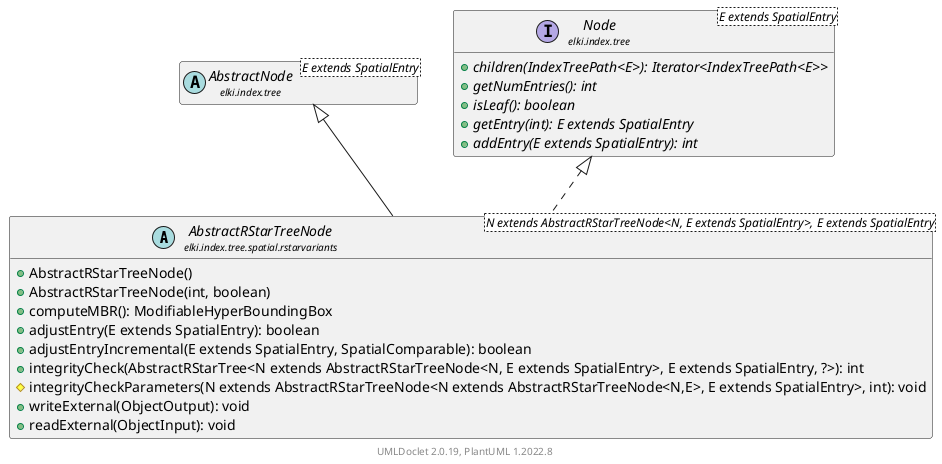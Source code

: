 @startuml
    remove .*\.(Instance|Par|Parameterizer|Factory)$
    set namespaceSeparator none
    hide empty fields
    hide empty methods

    abstract class "<size:14>AbstractRStarTreeNode\n<size:10>elki.index.tree.spatial.rstarvariants" as elki.index.tree.spatial.rstarvariants.AbstractRStarTreeNode<N extends AbstractRStarTreeNode<N, E extends SpatialEntry>, E extends SpatialEntry> [[AbstractRStarTreeNode.html]] {
        +AbstractRStarTreeNode()
        +AbstractRStarTreeNode(int, boolean)
        +computeMBR(): ModifiableHyperBoundingBox
        +adjustEntry(E extends SpatialEntry): boolean
        +adjustEntryIncremental(E extends SpatialEntry, SpatialComparable): boolean
        +integrityCheck(AbstractRStarTree<N extends AbstractRStarTreeNode<N, E extends SpatialEntry>, E extends SpatialEntry, ?>): int
        #integrityCheckParameters(N extends AbstractRStarTreeNode<N extends AbstractRStarTreeNode<N,E>, E extends SpatialEntry>, int): void
        +writeExternal(ObjectOutput): void
        +readExternal(ObjectInput): void
    }

    abstract class "<size:14>AbstractNode\n<size:10>elki.index.tree" as elki.index.tree.AbstractNode<E extends SpatialEntry> [[../../AbstractNode.html]]
    interface "<size:14>Node\n<size:10>elki.index.tree" as elki.index.tree.Node<E extends SpatialEntry> [[../../Node.html]] {
        {abstract} +children(IndexTreePath<E>): Iterator<IndexTreePath<E>>
        {abstract} +getNumEntries(): int
        {abstract} +isLeaf(): boolean
        {abstract} +getEntry(int): E extends SpatialEntry
        {abstract} +addEntry(E extends SpatialEntry): int
    }

    elki.index.tree.AbstractNode <|-- elki.index.tree.spatial.rstarvariants.AbstractRStarTreeNode
    elki.index.tree.Node <|.. elki.index.tree.spatial.rstarvariants.AbstractRStarTreeNode

    center footer UMLDoclet 2.0.19, PlantUML 1.2022.8
@enduml
